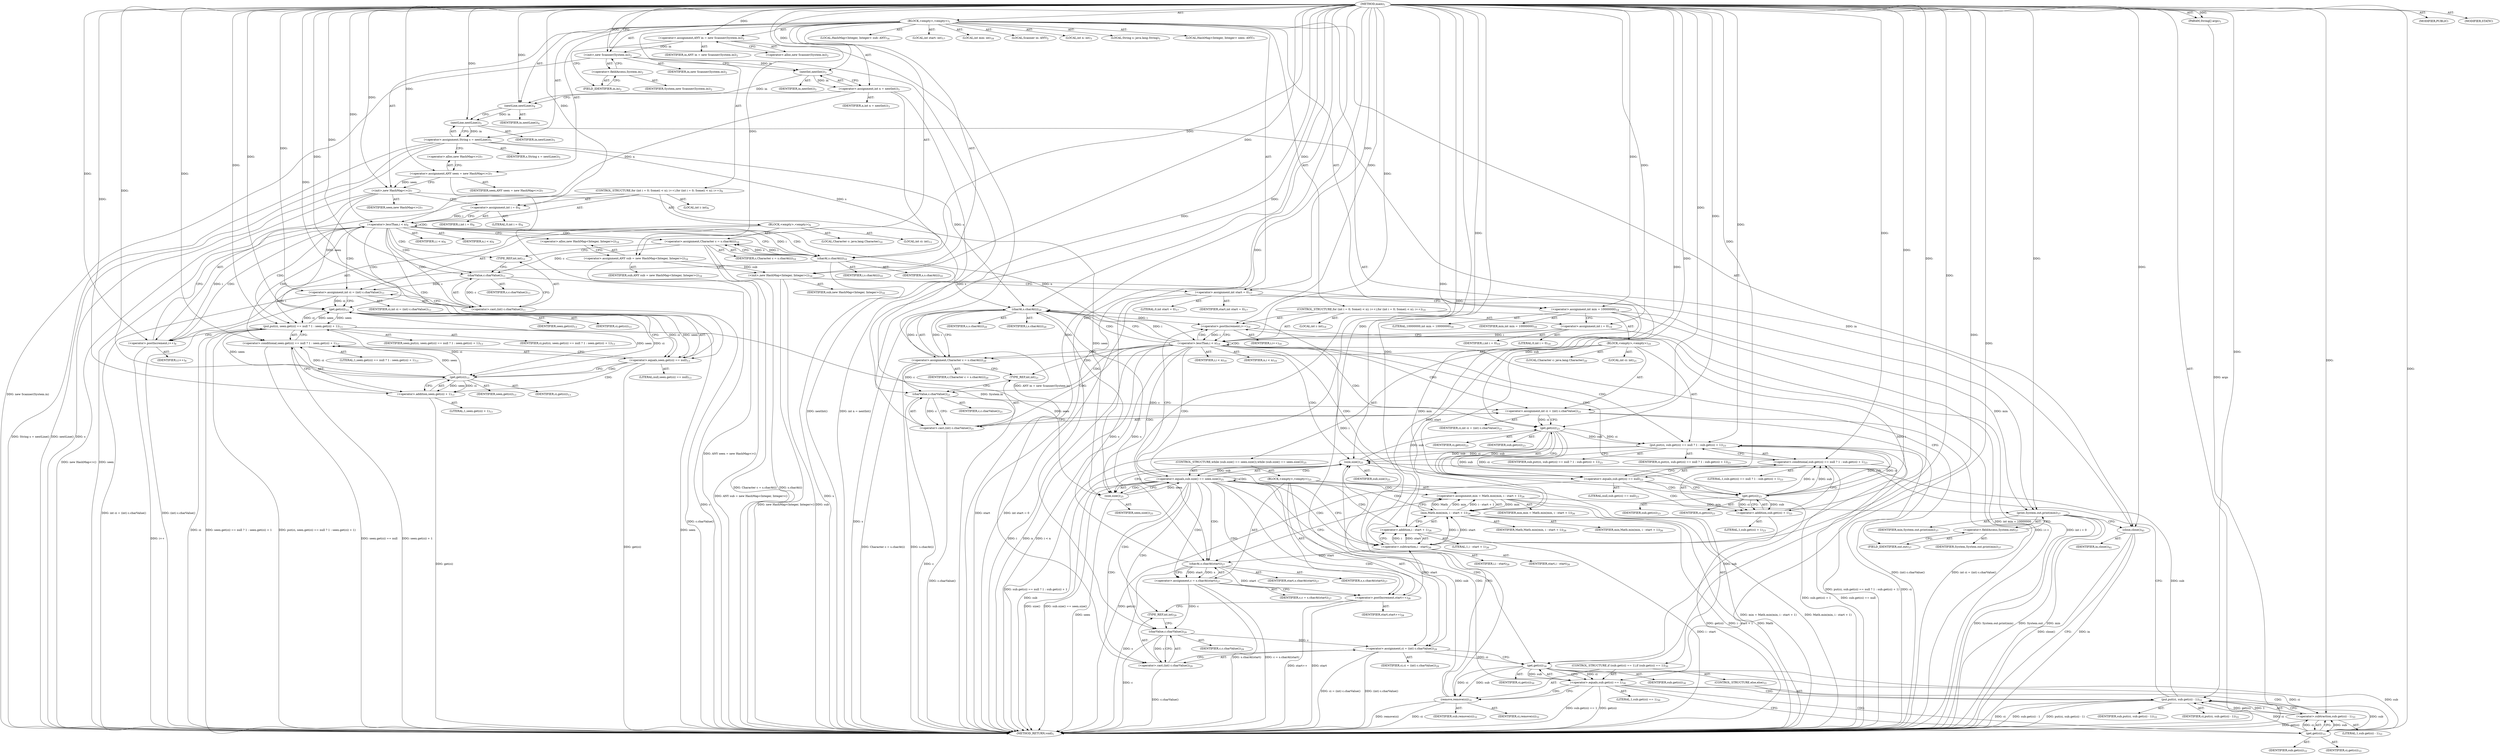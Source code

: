 digraph "main" {  
"23" [label = <(METHOD,main)<SUB>1</SUB>> ]
"24" [label = <(PARAM,String[] args)<SUB>1</SUB>> ]
"25" [label = <(BLOCK,&lt;empty&gt;,&lt;empty&gt;)<SUB>1</SUB>> ]
"4" [label = <(LOCAL,Scanner in: ANY)<SUB>2</SUB>> ]
"26" [label = <(&lt;operator&gt;.assignment,ANY in = new Scanner(System.in))<SUB>2</SUB>> ]
"27" [label = <(IDENTIFIER,in,ANY in = new Scanner(System.in))<SUB>2</SUB>> ]
"28" [label = <(&lt;operator&gt;.alloc,new Scanner(System.in))<SUB>2</SUB>> ]
"29" [label = <(&lt;init&gt;,new Scanner(System.in))<SUB>2</SUB>> ]
"3" [label = <(IDENTIFIER,in,new Scanner(System.in))<SUB>2</SUB>> ]
"30" [label = <(&lt;operator&gt;.fieldAccess,System.in)<SUB>2</SUB>> ]
"31" [label = <(IDENTIFIER,System,new Scanner(System.in))<SUB>2</SUB>> ]
"32" [label = <(FIELD_IDENTIFIER,in,in)<SUB>2</SUB>> ]
"33" [label = <(LOCAL,int n: int)<SUB>3</SUB>> ]
"34" [label = <(&lt;operator&gt;.assignment,int n = nextInt())<SUB>3</SUB>> ]
"35" [label = <(IDENTIFIER,n,int n = nextInt())<SUB>3</SUB>> ]
"36" [label = <(nextInt,nextInt())<SUB>3</SUB>> ]
"37" [label = <(IDENTIFIER,in,nextInt())<SUB>3</SUB>> ]
"38" [label = <(nextLine,nextLine())<SUB>4</SUB>> ]
"39" [label = <(IDENTIFIER,in,nextLine())<SUB>4</SUB>> ]
"40" [label = <(LOCAL,String s: java.lang.String)<SUB>5</SUB>> ]
"41" [label = <(&lt;operator&gt;.assignment,String s = nextLine())<SUB>5</SUB>> ]
"42" [label = <(IDENTIFIER,s,String s = nextLine())<SUB>5</SUB>> ]
"43" [label = <(nextLine,nextLine())<SUB>5</SUB>> ]
"44" [label = <(IDENTIFIER,in,nextLine())<SUB>5</SUB>> ]
"6" [label = <(LOCAL,HashMap&lt;Integer, Integer&gt; seen: ANY)<SUB>7</SUB>> ]
"45" [label = <(&lt;operator&gt;.assignment,ANY seen = new HashMap&lt;&gt;())<SUB>7</SUB>> ]
"46" [label = <(IDENTIFIER,seen,ANY seen = new HashMap&lt;&gt;())<SUB>7</SUB>> ]
"47" [label = <(&lt;operator&gt;.alloc,new HashMap&lt;&gt;())<SUB>7</SUB>> ]
"48" [label = <(&lt;init&gt;,new HashMap&lt;&gt;())<SUB>7</SUB>> ]
"5" [label = <(IDENTIFIER,seen,new HashMap&lt;&gt;())<SUB>7</SUB>> ]
"49" [label = <(CONTROL_STRUCTURE,for (int i = 0; Some(i &lt; n); i++),for (int i = 0; Some(i &lt; n); i++))<SUB>9</SUB>> ]
"50" [label = <(LOCAL,int i: int)<SUB>9</SUB>> ]
"51" [label = <(&lt;operator&gt;.assignment,int i = 0)<SUB>9</SUB>> ]
"52" [label = <(IDENTIFIER,i,int i = 0)<SUB>9</SUB>> ]
"53" [label = <(LITERAL,0,int i = 0)<SUB>9</SUB>> ]
"54" [label = <(&lt;operator&gt;.lessThan,i &lt; n)<SUB>9</SUB>> ]
"55" [label = <(IDENTIFIER,i,i &lt; n)<SUB>9</SUB>> ]
"56" [label = <(IDENTIFIER,n,i &lt; n)<SUB>9</SUB>> ]
"57" [label = <(&lt;operator&gt;.postIncrement,i++)<SUB>9</SUB>> ]
"58" [label = <(IDENTIFIER,i,i++)<SUB>9</SUB>> ]
"59" [label = <(BLOCK,&lt;empty&gt;,&lt;empty&gt;)<SUB>9</SUB>> ]
"60" [label = <(LOCAL,Character c: java.lang.Character)<SUB>10</SUB>> ]
"61" [label = <(&lt;operator&gt;.assignment,Character c = s.charAt(i))<SUB>10</SUB>> ]
"62" [label = <(IDENTIFIER,c,Character c = s.charAt(i))<SUB>10</SUB>> ]
"63" [label = <(charAt,s.charAt(i))<SUB>10</SUB>> ]
"64" [label = <(IDENTIFIER,s,s.charAt(i))<SUB>10</SUB>> ]
"65" [label = <(IDENTIFIER,i,s.charAt(i))<SUB>10</SUB>> ]
"66" [label = <(LOCAL,int ci: int)<SUB>11</SUB>> ]
"67" [label = <(&lt;operator&gt;.assignment,int ci = (int) c.charValue())<SUB>11</SUB>> ]
"68" [label = <(IDENTIFIER,ci,int ci = (int) c.charValue())<SUB>11</SUB>> ]
"69" [label = <(&lt;operator&gt;.cast,(int) c.charValue())<SUB>11</SUB>> ]
"70" [label = <(TYPE_REF,int,int)<SUB>11</SUB>> ]
"71" [label = <(charValue,c.charValue())<SUB>11</SUB>> ]
"72" [label = <(IDENTIFIER,c,c.charValue())<SUB>11</SUB>> ]
"73" [label = <(put,put(ci, seen.get(ci) == null ? 1 : seen.get(ci) + 1))<SUB>13</SUB>> ]
"74" [label = <(IDENTIFIER,seen,put(ci, seen.get(ci) == null ? 1 : seen.get(ci) + 1))<SUB>13</SUB>> ]
"75" [label = <(IDENTIFIER,ci,put(ci, seen.get(ci) == null ? 1 : seen.get(ci) + 1))<SUB>13</SUB>> ]
"76" [label = <(&lt;operator&gt;.conditional,seen.get(ci) == null ? 1 : seen.get(ci) + 1)<SUB>13</SUB>> ]
"77" [label = <(&lt;operator&gt;.equals,seen.get(ci) == null)<SUB>13</SUB>> ]
"78" [label = <(get,get(ci))<SUB>13</SUB>> ]
"79" [label = <(IDENTIFIER,seen,get(ci))<SUB>13</SUB>> ]
"80" [label = <(IDENTIFIER,ci,get(ci))<SUB>13</SUB>> ]
"81" [label = <(LITERAL,null,seen.get(ci) == null)<SUB>13</SUB>> ]
"82" [label = <(LITERAL,1,seen.get(ci) == null ? 1 : seen.get(ci) + 1)<SUB>13</SUB>> ]
"83" [label = <(&lt;operator&gt;.addition,seen.get(ci) + 1)<SUB>13</SUB>> ]
"84" [label = <(get,get(ci))<SUB>13</SUB>> ]
"85" [label = <(IDENTIFIER,seen,get(ci))<SUB>13</SUB>> ]
"86" [label = <(IDENTIFIER,ci,get(ci))<SUB>13</SUB>> ]
"87" [label = <(LITERAL,1,seen.get(ci) + 1)<SUB>13</SUB>> ]
"8" [label = <(LOCAL,HashMap&lt;Integer, Integer&gt; sub: ANY)<SUB>16</SUB>> ]
"88" [label = <(&lt;operator&gt;.assignment,ANY sub = new HashMap&lt;Integer, Integer&gt;())<SUB>16</SUB>> ]
"89" [label = <(IDENTIFIER,sub,ANY sub = new HashMap&lt;Integer, Integer&gt;())<SUB>16</SUB>> ]
"90" [label = <(&lt;operator&gt;.alloc,new HashMap&lt;Integer, Integer&gt;())<SUB>16</SUB>> ]
"91" [label = <(&lt;init&gt;,new HashMap&lt;Integer, Integer&gt;())<SUB>16</SUB>> ]
"7" [label = <(IDENTIFIER,sub,new HashMap&lt;Integer, Integer&gt;())<SUB>16</SUB>> ]
"92" [label = <(LOCAL,int start: int)<SUB>17</SUB>> ]
"93" [label = <(&lt;operator&gt;.assignment,int start = 0)<SUB>17</SUB>> ]
"94" [label = <(IDENTIFIER,start,int start = 0)<SUB>17</SUB>> ]
"95" [label = <(LITERAL,0,int start = 0)<SUB>17</SUB>> ]
"96" [label = <(LOCAL,int min: int)<SUB>18</SUB>> ]
"97" [label = <(&lt;operator&gt;.assignment,int min = 10000000)<SUB>18</SUB>> ]
"98" [label = <(IDENTIFIER,min,int min = 10000000)<SUB>18</SUB>> ]
"99" [label = <(LITERAL,10000000,int min = 10000000)<SUB>18</SUB>> ]
"100" [label = <(CONTROL_STRUCTURE,for (int i = 0; Some(i &lt; n); i++),for (int i = 0; Some(i &lt; n); i++))<SUB>19</SUB>> ]
"101" [label = <(LOCAL,int i: int)<SUB>19</SUB>> ]
"102" [label = <(&lt;operator&gt;.assignment,int i = 0)<SUB>19</SUB>> ]
"103" [label = <(IDENTIFIER,i,int i = 0)<SUB>19</SUB>> ]
"104" [label = <(LITERAL,0,int i = 0)<SUB>19</SUB>> ]
"105" [label = <(&lt;operator&gt;.lessThan,i &lt; n)<SUB>19</SUB>> ]
"106" [label = <(IDENTIFIER,i,i &lt; n)<SUB>19</SUB>> ]
"107" [label = <(IDENTIFIER,n,i &lt; n)<SUB>19</SUB>> ]
"108" [label = <(&lt;operator&gt;.postIncrement,i++)<SUB>19</SUB>> ]
"109" [label = <(IDENTIFIER,i,i++)<SUB>19</SUB>> ]
"110" [label = <(BLOCK,&lt;empty&gt;,&lt;empty&gt;)<SUB>19</SUB>> ]
"111" [label = <(LOCAL,Character c: java.lang.Character)<SUB>20</SUB>> ]
"112" [label = <(&lt;operator&gt;.assignment,Character c = s.charAt(i))<SUB>20</SUB>> ]
"113" [label = <(IDENTIFIER,c,Character c = s.charAt(i))<SUB>20</SUB>> ]
"114" [label = <(charAt,s.charAt(i))<SUB>20</SUB>> ]
"115" [label = <(IDENTIFIER,s,s.charAt(i))<SUB>20</SUB>> ]
"116" [label = <(IDENTIFIER,i,s.charAt(i))<SUB>20</SUB>> ]
"117" [label = <(LOCAL,int ci: int)<SUB>21</SUB>> ]
"118" [label = <(&lt;operator&gt;.assignment,int ci = (int) c.charValue())<SUB>21</SUB>> ]
"119" [label = <(IDENTIFIER,ci,int ci = (int) c.charValue())<SUB>21</SUB>> ]
"120" [label = <(&lt;operator&gt;.cast,(int) c.charValue())<SUB>21</SUB>> ]
"121" [label = <(TYPE_REF,int,int)<SUB>21</SUB>> ]
"122" [label = <(charValue,c.charValue())<SUB>21</SUB>> ]
"123" [label = <(IDENTIFIER,c,c.charValue())<SUB>21</SUB>> ]
"124" [label = <(put,put(ci, sub.get(ci) == null ? 1 : sub.get(ci) + 1))<SUB>23</SUB>> ]
"125" [label = <(IDENTIFIER,sub,put(ci, sub.get(ci) == null ? 1 : sub.get(ci) + 1))<SUB>23</SUB>> ]
"126" [label = <(IDENTIFIER,ci,put(ci, sub.get(ci) == null ? 1 : sub.get(ci) + 1))<SUB>23</SUB>> ]
"127" [label = <(&lt;operator&gt;.conditional,sub.get(ci) == null ? 1 : sub.get(ci) + 1)<SUB>23</SUB>> ]
"128" [label = <(&lt;operator&gt;.equals,sub.get(ci) == null)<SUB>23</SUB>> ]
"129" [label = <(get,get(ci))<SUB>23</SUB>> ]
"130" [label = <(IDENTIFIER,sub,get(ci))<SUB>23</SUB>> ]
"131" [label = <(IDENTIFIER,ci,get(ci))<SUB>23</SUB>> ]
"132" [label = <(LITERAL,null,sub.get(ci) == null)<SUB>23</SUB>> ]
"133" [label = <(LITERAL,1,sub.get(ci) == null ? 1 : sub.get(ci) + 1)<SUB>23</SUB>> ]
"134" [label = <(&lt;operator&gt;.addition,sub.get(ci) + 1)<SUB>23</SUB>> ]
"135" [label = <(get,get(ci))<SUB>23</SUB>> ]
"136" [label = <(IDENTIFIER,sub,get(ci))<SUB>23</SUB>> ]
"137" [label = <(IDENTIFIER,ci,get(ci))<SUB>23</SUB>> ]
"138" [label = <(LITERAL,1,sub.get(ci) + 1)<SUB>23</SUB>> ]
"139" [label = <(CONTROL_STRUCTURE,while (sub.size() == seen.size()),while (sub.size() == seen.size()))<SUB>25</SUB>> ]
"140" [label = <(&lt;operator&gt;.equals,sub.size() == seen.size())<SUB>25</SUB>> ]
"141" [label = <(size,size())<SUB>25</SUB>> ]
"142" [label = <(IDENTIFIER,sub,size())<SUB>25</SUB>> ]
"143" [label = <(size,size())<SUB>25</SUB>> ]
"144" [label = <(IDENTIFIER,seen,size())<SUB>25</SUB>> ]
"145" [label = <(BLOCK,&lt;empty&gt;,&lt;empty&gt;)<SUB>25</SUB>> ]
"146" [label = <(&lt;operator&gt;.assignment,min = Math.min(min, i - start + 1))<SUB>26</SUB>> ]
"147" [label = <(IDENTIFIER,min,min = Math.min(min, i - start + 1))<SUB>26</SUB>> ]
"148" [label = <(min,Math.min(min, i - start + 1))<SUB>26</SUB>> ]
"149" [label = <(IDENTIFIER,Math,Math.min(min, i - start + 1))<SUB>26</SUB>> ]
"150" [label = <(IDENTIFIER,min,Math.min(min, i - start + 1))<SUB>26</SUB>> ]
"151" [label = <(&lt;operator&gt;.addition,i - start + 1)<SUB>26</SUB>> ]
"152" [label = <(&lt;operator&gt;.subtraction,i - start)<SUB>26</SUB>> ]
"153" [label = <(IDENTIFIER,i,i - start)<SUB>26</SUB>> ]
"154" [label = <(IDENTIFIER,start,i - start)<SUB>26</SUB>> ]
"155" [label = <(LITERAL,1,i - start + 1)<SUB>26</SUB>> ]
"156" [label = <(&lt;operator&gt;.assignment,c = s.charAt(start))<SUB>27</SUB>> ]
"157" [label = <(IDENTIFIER,c,c = s.charAt(start))<SUB>27</SUB>> ]
"158" [label = <(charAt,s.charAt(start))<SUB>27</SUB>> ]
"159" [label = <(IDENTIFIER,s,s.charAt(start))<SUB>27</SUB>> ]
"160" [label = <(IDENTIFIER,start,s.charAt(start))<SUB>27</SUB>> ]
"161" [label = <(&lt;operator&gt;.postIncrement,start++)<SUB>28</SUB>> ]
"162" [label = <(IDENTIFIER,start,start++)<SUB>28</SUB>> ]
"163" [label = <(&lt;operator&gt;.assignment,ci = (int) c.charValue())<SUB>29</SUB>> ]
"164" [label = <(IDENTIFIER,ci,ci = (int) c.charValue())<SUB>29</SUB>> ]
"165" [label = <(&lt;operator&gt;.cast,(int) c.charValue())<SUB>29</SUB>> ]
"166" [label = <(TYPE_REF,int,int)<SUB>29</SUB>> ]
"167" [label = <(charValue,c.charValue())<SUB>29</SUB>> ]
"168" [label = <(IDENTIFIER,c,c.charValue())<SUB>29</SUB>> ]
"169" [label = <(CONTROL_STRUCTURE,if (sub.get(ci) == 1),if (sub.get(ci) == 1))<SUB>30</SUB>> ]
"170" [label = <(&lt;operator&gt;.equals,sub.get(ci) == 1)<SUB>30</SUB>> ]
"171" [label = <(get,get(ci))<SUB>30</SUB>> ]
"172" [label = <(IDENTIFIER,sub,get(ci))<SUB>30</SUB>> ]
"173" [label = <(IDENTIFIER,ci,get(ci))<SUB>30</SUB>> ]
"174" [label = <(LITERAL,1,sub.get(ci) == 1)<SUB>30</SUB>> ]
"175" [label = <(remove,remove(ci))<SUB>31</SUB>> ]
"176" [label = <(IDENTIFIER,sub,remove(ci))<SUB>31</SUB>> ]
"177" [label = <(IDENTIFIER,ci,remove(ci))<SUB>31</SUB>> ]
"178" [label = <(CONTROL_STRUCTURE,else,else)<SUB>33</SUB>> ]
"179" [label = <(put,put(ci, sub.get(ci) - 1))<SUB>33</SUB>> ]
"180" [label = <(IDENTIFIER,sub,put(ci, sub.get(ci) - 1))<SUB>33</SUB>> ]
"181" [label = <(IDENTIFIER,ci,put(ci, sub.get(ci) - 1))<SUB>33</SUB>> ]
"182" [label = <(&lt;operator&gt;.subtraction,sub.get(ci) - 1)<SUB>33</SUB>> ]
"183" [label = <(get,get(ci))<SUB>33</SUB>> ]
"184" [label = <(IDENTIFIER,sub,get(ci))<SUB>33</SUB>> ]
"185" [label = <(IDENTIFIER,ci,get(ci))<SUB>33</SUB>> ]
"186" [label = <(LITERAL,1,sub.get(ci) - 1)<SUB>33</SUB>> ]
"187" [label = <(print,System.out.print(min))<SUB>37</SUB>> ]
"188" [label = <(&lt;operator&gt;.fieldAccess,System.out)<SUB>37</SUB>> ]
"189" [label = <(IDENTIFIER,System,System.out.print(min))<SUB>37</SUB>> ]
"190" [label = <(FIELD_IDENTIFIER,out,out)<SUB>37</SUB>> ]
"191" [label = <(IDENTIFIER,min,System.out.print(min))<SUB>37</SUB>> ]
"192" [label = <(close,close())<SUB>41</SUB>> ]
"193" [label = <(IDENTIFIER,in,close())<SUB>41</SUB>> ]
"194" [label = <(MODIFIER,PUBLIC)> ]
"195" [label = <(MODIFIER,STATIC)> ]
"196" [label = <(METHOD_RETURN,void)<SUB>1</SUB>> ]
  "23" -> "24"  [ label = "AST: "] 
  "23" -> "25"  [ label = "AST: "] 
  "23" -> "194"  [ label = "AST: "] 
  "23" -> "195"  [ label = "AST: "] 
  "23" -> "196"  [ label = "AST: "] 
  "25" -> "4"  [ label = "AST: "] 
  "25" -> "26"  [ label = "AST: "] 
  "25" -> "29"  [ label = "AST: "] 
  "25" -> "33"  [ label = "AST: "] 
  "25" -> "34"  [ label = "AST: "] 
  "25" -> "38"  [ label = "AST: "] 
  "25" -> "40"  [ label = "AST: "] 
  "25" -> "41"  [ label = "AST: "] 
  "25" -> "6"  [ label = "AST: "] 
  "25" -> "45"  [ label = "AST: "] 
  "25" -> "48"  [ label = "AST: "] 
  "25" -> "49"  [ label = "AST: "] 
  "25" -> "8"  [ label = "AST: "] 
  "25" -> "88"  [ label = "AST: "] 
  "25" -> "91"  [ label = "AST: "] 
  "25" -> "92"  [ label = "AST: "] 
  "25" -> "93"  [ label = "AST: "] 
  "25" -> "96"  [ label = "AST: "] 
  "25" -> "97"  [ label = "AST: "] 
  "25" -> "100"  [ label = "AST: "] 
  "25" -> "187"  [ label = "AST: "] 
  "25" -> "192"  [ label = "AST: "] 
  "26" -> "27"  [ label = "AST: "] 
  "26" -> "28"  [ label = "AST: "] 
  "29" -> "3"  [ label = "AST: "] 
  "29" -> "30"  [ label = "AST: "] 
  "30" -> "31"  [ label = "AST: "] 
  "30" -> "32"  [ label = "AST: "] 
  "34" -> "35"  [ label = "AST: "] 
  "34" -> "36"  [ label = "AST: "] 
  "36" -> "37"  [ label = "AST: "] 
  "38" -> "39"  [ label = "AST: "] 
  "41" -> "42"  [ label = "AST: "] 
  "41" -> "43"  [ label = "AST: "] 
  "43" -> "44"  [ label = "AST: "] 
  "45" -> "46"  [ label = "AST: "] 
  "45" -> "47"  [ label = "AST: "] 
  "48" -> "5"  [ label = "AST: "] 
  "49" -> "50"  [ label = "AST: "] 
  "49" -> "51"  [ label = "AST: "] 
  "49" -> "54"  [ label = "AST: "] 
  "49" -> "57"  [ label = "AST: "] 
  "49" -> "59"  [ label = "AST: "] 
  "51" -> "52"  [ label = "AST: "] 
  "51" -> "53"  [ label = "AST: "] 
  "54" -> "55"  [ label = "AST: "] 
  "54" -> "56"  [ label = "AST: "] 
  "57" -> "58"  [ label = "AST: "] 
  "59" -> "60"  [ label = "AST: "] 
  "59" -> "61"  [ label = "AST: "] 
  "59" -> "66"  [ label = "AST: "] 
  "59" -> "67"  [ label = "AST: "] 
  "59" -> "73"  [ label = "AST: "] 
  "61" -> "62"  [ label = "AST: "] 
  "61" -> "63"  [ label = "AST: "] 
  "63" -> "64"  [ label = "AST: "] 
  "63" -> "65"  [ label = "AST: "] 
  "67" -> "68"  [ label = "AST: "] 
  "67" -> "69"  [ label = "AST: "] 
  "69" -> "70"  [ label = "AST: "] 
  "69" -> "71"  [ label = "AST: "] 
  "71" -> "72"  [ label = "AST: "] 
  "73" -> "74"  [ label = "AST: "] 
  "73" -> "75"  [ label = "AST: "] 
  "73" -> "76"  [ label = "AST: "] 
  "76" -> "77"  [ label = "AST: "] 
  "76" -> "82"  [ label = "AST: "] 
  "76" -> "83"  [ label = "AST: "] 
  "77" -> "78"  [ label = "AST: "] 
  "77" -> "81"  [ label = "AST: "] 
  "78" -> "79"  [ label = "AST: "] 
  "78" -> "80"  [ label = "AST: "] 
  "83" -> "84"  [ label = "AST: "] 
  "83" -> "87"  [ label = "AST: "] 
  "84" -> "85"  [ label = "AST: "] 
  "84" -> "86"  [ label = "AST: "] 
  "88" -> "89"  [ label = "AST: "] 
  "88" -> "90"  [ label = "AST: "] 
  "91" -> "7"  [ label = "AST: "] 
  "93" -> "94"  [ label = "AST: "] 
  "93" -> "95"  [ label = "AST: "] 
  "97" -> "98"  [ label = "AST: "] 
  "97" -> "99"  [ label = "AST: "] 
  "100" -> "101"  [ label = "AST: "] 
  "100" -> "102"  [ label = "AST: "] 
  "100" -> "105"  [ label = "AST: "] 
  "100" -> "108"  [ label = "AST: "] 
  "100" -> "110"  [ label = "AST: "] 
  "102" -> "103"  [ label = "AST: "] 
  "102" -> "104"  [ label = "AST: "] 
  "105" -> "106"  [ label = "AST: "] 
  "105" -> "107"  [ label = "AST: "] 
  "108" -> "109"  [ label = "AST: "] 
  "110" -> "111"  [ label = "AST: "] 
  "110" -> "112"  [ label = "AST: "] 
  "110" -> "117"  [ label = "AST: "] 
  "110" -> "118"  [ label = "AST: "] 
  "110" -> "124"  [ label = "AST: "] 
  "110" -> "139"  [ label = "AST: "] 
  "112" -> "113"  [ label = "AST: "] 
  "112" -> "114"  [ label = "AST: "] 
  "114" -> "115"  [ label = "AST: "] 
  "114" -> "116"  [ label = "AST: "] 
  "118" -> "119"  [ label = "AST: "] 
  "118" -> "120"  [ label = "AST: "] 
  "120" -> "121"  [ label = "AST: "] 
  "120" -> "122"  [ label = "AST: "] 
  "122" -> "123"  [ label = "AST: "] 
  "124" -> "125"  [ label = "AST: "] 
  "124" -> "126"  [ label = "AST: "] 
  "124" -> "127"  [ label = "AST: "] 
  "127" -> "128"  [ label = "AST: "] 
  "127" -> "133"  [ label = "AST: "] 
  "127" -> "134"  [ label = "AST: "] 
  "128" -> "129"  [ label = "AST: "] 
  "128" -> "132"  [ label = "AST: "] 
  "129" -> "130"  [ label = "AST: "] 
  "129" -> "131"  [ label = "AST: "] 
  "134" -> "135"  [ label = "AST: "] 
  "134" -> "138"  [ label = "AST: "] 
  "135" -> "136"  [ label = "AST: "] 
  "135" -> "137"  [ label = "AST: "] 
  "139" -> "140"  [ label = "AST: "] 
  "139" -> "145"  [ label = "AST: "] 
  "140" -> "141"  [ label = "AST: "] 
  "140" -> "143"  [ label = "AST: "] 
  "141" -> "142"  [ label = "AST: "] 
  "143" -> "144"  [ label = "AST: "] 
  "145" -> "146"  [ label = "AST: "] 
  "145" -> "156"  [ label = "AST: "] 
  "145" -> "161"  [ label = "AST: "] 
  "145" -> "163"  [ label = "AST: "] 
  "145" -> "169"  [ label = "AST: "] 
  "146" -> "147"  [ label = "AST: "] 
  "146" -> "148"  [ label = "AST: "] 
  "148" -> "149"  [ label = "AST: "] 
  "148" -> "150"  [ label = "AST: "] 
  "148" -> "151"  [ label = "AST: "] 
  "151" -> "152"  [ label = "AST: "] 
  "151" -> "155"  [ label = "AST: "] 
  "152" -> "153"  [ label = "AST: "] 
  "152" -> "154"  [ label = "AST: "] 
  "156" -> "157"  [ label = "AST: "] 
  "156" -> "158"  [ label = "AST: "] 
  "158" -> "159"  [ label = "AST: "] 
  "158" -> "160"  [ label = "AST: "] 
  "161" -> "162"  [ label = "AST: "] 
  "163" -> "164"  [ label = "AST: "] 
  "163" -> "165"  [ label = "AST: "] 
  "165" -> "166"  [ label = "AST: "] 
  "165" -> "167"  [ label = "AST: "] 
  "167" -> "168"  [ label = "AST: "] 
  "169" -> "170"  [ label = "AST: "] 
  "169" -> "175"  [ label = "AST: "] 
  "169" -> "178"  [ label = "AST: "] 
  "170" -> "171"  [ label = "AST: "] 
  "170" -> "174"  [ label = "AST: "] 
  "171" -> "172"  [ label = "AST: "] 
  "171" -> "173"  [ label = "AST: "] 
  "175" -> "176"  [ label = "AST: "] 
  "175" -> "177"  [ label = "AST: "] 
  "178" -> "179"  [ label = "AST: "] 
  "179" -> "180"  [ label = "AST: "] 
  "179" -> "181"  [ label = "AST: "] 
  "179" -> "182"  [ label = "AST: "] 
  "182" -> "183"  [ label = "AST: "] 
  "182" -> "186"  [ label = "AST: "] 
  "183" -> "184"  [ label = "AST: "] 
  "183" -> "185"  [ label = "AST: "] 
  "187" -> "188"  [ label = "AST: "] 
  "187" -> "191"  [ label = "AST: "] 
  "188" -> "189"  [ label = "AST: "] 
  "188" -> "190"  [ label = "AST: "] 
  "192" -> "193"  [ label = "AST: "] 
  "26" -> "32"  [ label = "CFG: "] 
  "29" -> "36"  [ label = "CFG: "] 
  "34" -> "38"  [ label = "CFG: "] 
  "38" -> "43"  [ label = "CFG: "] 
  "41" -> "47"  [ label = "CFG: "] 
  "45" -> "48"  [ label = "CFG: "] 
  "48" -> "51"  [ label = "CFG: "] 
  "88" -> "91"  [ label = "CFG: "] 
  "91" -> "93"  [ label = "CFG: "] 
  "93" -> "97"  [ label = "CFG: "] 
  "97" -> "102"  [ label = "CFG: "] 
  "187" -> "192"  [ label = "CFG: "] 
  "192" -> "196"  [ label = "CFG: "] 
  "28" -> "26"  [ label = "CFG: "] 
  "30" -> "29"  [ label = "CFG: "] 
  "36" -> "34"  [ label = "CFG: "] 
  "43" -> "41"  [ label = "CFG: "] 
  "47" -> "45"  [ label = "CFG: "] 
  "51" -> "54"  [ label = "CFG: "] 
  "54" -> "63"  [ label = "CFG: "] 
  "54" -> "90"  [ label = "CFG: "] 
  "57" -> "54"  [ label = "CFG: "] 
  "90" -> "88"  [ label = "CFG: "] 
  "102" -> "105"  [ label = "CFG: "] 
  "105" -> "114"  [ label = "CFG: "] 
  "105" -> "190"  [ label = "CFG: "] 
  "108" -> "105"  [ label = "CFG: "] 
  "188" -> "187"  [ label = "CFG: "] 
  "32" -> "30"  [ label = "CFG: "] 
  "61" -> "70"  [ label = "CFG: "] 
  "67" -> "78"  [ label = "CFG: "] 
  "73" -> "57"  [ label = "CFG: "] 
  "112" -> "121"  [ label = "CFG: "] 
  "118" -> "129"  [ label = "CFG: "] 
  "124" -> "141"  [ label = "CFG: "] 
  "190" -> "188"  [ label = "CFG: "] 
  "63" -> "61"  [ label = "CFG: "] 
  "69" -> "67"  [ label = "CFG: "] 
  "76" -> "73"  [ label = "CFG: "] 
  "114" -> "112"  [ label = "CFG: "] 
  "120" -> "118"  [ label = "CFG: "] 
  "127" -> "124"  [ label = "CFG: "] 
  "140" -> "152"  [ label = "CFG: "] 
  "140" -> "108"  [ label = "CFG: "] 
  "70" -> "71"  [ label = "CFG: "] 
  "71" -> "69"  [ label = "CFG: "] 
  "77" -> "76"  [ label = "CFG: "] 
  "77" -> "84"  [ label = "CFG: "] 
  "83" -> "76"  [ label = "CFG: "] 
  "121" -> "122"  [ label = "CFG: "] 
  "122" -> "120"  [ label = "CFG: "] 
  "128" -> "127"  [ label = "CFG: "] 
  "128" -> "135"  [ label = "CFG: "] 
  "134" -> "127"  [ label = "CFG: "] 
  "141" -> "143"  [ label = "CFG: "] 
  "143" -> "140"  [ label = "CFG: "] 
  "146" -> "158"  [ label = "CFG: "] 
  "156" -> "161"  [ label = "CFG: "] 
  "161" -> "166"  [ label = "CFG: "] 
  "163" -> "171"  [ label = "CFG: "] 
  "78" -> "77"  [ label = "CFG: "] 
  "84" -> "83"  [ label = "CFG: "] 
  "129" -> "128"  [ label = "CFG: "] 
  "135" -> "134"  [ label = "CFG: "] 
  "148" -> "146"  [ label = "CFG: "] 
  "158" -> "156"  [ label = "CFG: "] 
  "165" -> "163"  [ label = "CFG: "] 
  "170" -> "175"  [ label = "CFG: "] 
  "170" -> "183"  [ label = "CFG: "] 
  "175" -> "141"  [ label = "CFG: "] 
  "151" -> "148"  [ label = "CFG: "] 
  "166" -> "167"  [ label = "CFG: "] 
  "167" -> "165"  [ label = "CFG: "] 
  "171" -> "170"  [ label = "CFG: "] 
  "179" -> "141"  [ label = "CFG: "] 
  "152" -> "151"  [ label = "CFG: "] 
  "182" -> "179"  [ label = "CFG: "] 
  "183" -> "182"  [ label = "CFG: "] 
  "23" -> "28"  [ label = "CFG: "] 
  "24" -> "196"  [ label = "DDG: args"] 
  "26" -> "196"  [ label = "DDG: ANY in = new Scanner(System.in)"] 
  "29" -> "196"  [ label = "DDG: System.in"] 
  "29" -> "196"  [ label = "DDG: new Scanner(System.in)"] 
  "34" -> "196"  [ label = "DDG: nextInt()"] 
  "34" -> "196"  [ label = "DDG: int n = nextInt()"] 
  "41" -> "196"  [ label = "DDG: s"] 
  "41" -> "196"  [ label = "DDG: nextLine()"] 
  "41" -> "196"  [ label = "DDG: String s = nextLine()"] 
  "45" -> "196"  [ label = "DDG: ANY seen = new HashMap&lt;&gt;()"] 
  "48" -> "196"  [ label = "DDG: seen"] 
  "48" -> "196"  [ label = "DDG: new HashMap&lt;&gt;()"] 
  "88" -> "196"  [ label = "DDG: ANY sub = new HashMap&lt;Integer, Integer&gt;()"] 
  "91" -> "196"  [ label = "DDG: sub"] 
  "91" -> "196"  [ label = "DDG: new HashMap&lt;Integer, Integer&gt;()"] 
  "93" -> "196"  [ label = "DDG: start"] 
  "93" -> "196"  [ label = "DDG: int start = 0"] 
  "97" -> "196"  [ label = "DDG: int min = 10000000"] 
  "102" -> "196"  [ label = "DDG: int i = 0"] 
  "105" -> "196"  [ label = "DDG: i"] 
  "105" -> "196"  [ label = "DDG: n"] 
  "105" -> "196"  [ label = "DDG: i &lt; n"] 
  "187" -> "196"  [ label = "DDG: System.out"] 
  "187" -> "196"  [ label = "DDG: min"] 
  "187" -> "196"  [ label = "DDG: System.out.print(min)"] 
  "192" -> "196"  [ label = "DDG: in"] 
  "192" -> "196"  [ label = "DDG: close()"] 
  "114" -> "196"  [ label = "DDG: s"] 
  "112" -> "196"  [ label = "DDG: s.charAt(i)"] 
  "112" -> "196"  [ label = "DDG: Character c = s.charAt(i)"] 
  "122" -> "196"  [ label = "DDG: c"] 
  "120" -> "196"  [ label = "DDG: c.charValue()"] 
  "118" -> "196"  [ label = "DDG: (int) c.charValue()"] 
  "118" -> "196"  [ label = "DDG: int ci = (int) c.charValue()"] 
  "124" -> "196"  [ label = "DDG: ci"] 
  "128" -> "196"  [ label = "DDG: get(ci)"] 
  "127" -> "196"  [ label = "DDG: sub.get(ci) == null"] 
  "134" -> "196"  [ label = "DDG: get(ci)"] 
  "127" -> "196"  [ label = "DDG: sub.get(ci) + 1"] 
  "124" -> "196"  [ label = "DDG: sub.get(ci) == null ? 1 : sub.get(ci) + 1"] 
  "124" -> "196"  [ label = "DDG: put(ci, sub.get(ci) == null ? 1 : sub.get(ci) + 1)"] 
  "141" -> "196"  [ label = "DDG: sub"] 
  "140" -> "196"  [ label = "DDG: size()"] 
  "143" -> "196"  [ label = "DDG: seen"] 
  "140" -> "196"  [ label = "DDG: sub.size() == seen.size()"] 
  "108" -> "196"  [ label = "DDG: i++"] 
  "151" -> "196"  [ label = "DDG: i - start"] 
  "148" -> "196"  [ label = "DDG: i - start + 1"] 
  "146" -> "196"  [ label = "DDG: Math.min(min, i - start + 1)"] 
  "146" -> "196"  [ label = "DDG: min = Math.min(min, i - start + 1)"] 
  "158" -> "196"  [ label = "DDG: s"] 
  "156" -> "196"  [ label = "DDG: s.charAt(start)"] 
  "156" -> "196"  [ label = "DDG: c = s.charAt(start)"] 
  "161" -> "196"  [ label = "DDG: start"] 
  "161" -> "196"  [ label = "DDG: start++"] 
  "167" -> "196"  [ label = "DDG: c"] 
  "165" -> "196"  [ label = "DDG: c.charValue()"] 
  "163" -> "196"  [ label = "DDG: (int) c.charValue()"] 
  "163" -> "196"  [ label = "DDG: ci = (int) c.charValue()"] 
  "170" -> "196"  [ label = "DDG: get(ci)"] 
  "170" -> "196"  [ label = "DDG: sub.get(ci) == 1"] 
  "179" -> "196"  [ label = "DDG: ci"] 
  "182" -> "196"  [ label = "DDG: get(ci)"] 
  "179" -> "196"  [ label = "DDG: sub.get(ci) - 1"] 
  "179" -> "196"  [ label = "DDG: put(ci, sub.get(ci) - 1)"] 
  "175" -> "196"  [ label = "DDG: ci"] 
  "175" -> "196"  [ label = "DDG: remove(ci)"] 
  "63" -> "196"  [ label = "DDG: s"] 
  "61" -> "196"  [ label = "DDG: s.charAt(i)"] 
  "61" -> "196"  [ label = "DDG: Character c = s.charAt(i)"] 
  "71" -> "196"  [ label = "DDG: c"] 
  "69" -> "196"  [ label = "DDG: c.charValue()"] 
  "67" -> "196"  [ label = "DDG: (int) c.charValue()"] 
  "67" -> "196"  [ label = "DDG: int ci = (int) c.charValue()"] 
  "73" -> "196"  [ label = "DDG: seen"] 
  "73" -> "196"  [ label = "DDG: ci"] 
  "77" -> "196"  [ label = "DDG: get(ci)"] 
  "76" -> "196"  [ label = "DDG: seen.get(ci) == null"] 
  "83" -> "196"  [ label = "DDG: get(ci)"] 
  "76" -> "196"  [ label = "DDG: seen.get(ci) + 1"] 
  "73" -> "196"  [ label = "DDG: seen.get(ci) == null ? 1 : seen.get(ci) + 1"] 
  "73" -> "196"  [ label = "DDG: put(ci, seen.get(ci) == null ? 1 : seen.get(ci) + 1)"] 
  "57" -> "196"  [ label = "DDG: i++"] 
  "148" -> "196"  [ label = "DDG: Math"] 
  "23" -> "24"  [ label = "DDG: "] 
  "23" -> "26"  [ label = "DDG: "] 
  "36" -> "34"  [ label = "DDG: in"] 
  "43" -> "41"  [ label = "DDG: in"] 
  "23" -> "45"  [ label = "DDG: "] 
  "23" -> "88"  [ label = "DDG: "] 
  "23" -> "93"  [ label = "DDG: "] 
  "23" -> "97"  [ label = "DDG: "] 
  "26" -> "29"  [ label = "DDG: in"] 
  "23" -> "29"  [ label = "DDG: "] 
  "36" -> "38"  [ label = "DDG: in"] 
  "23" -> "38"  [ label = "DDG: "] 
  "45" -> "48"  [ label = "DDG: seen"] 
  "23" -> "48"  [ label = "DDG: "] 
  "23" -> "51"  [ label = "DDG: "] 
  "88" -> "91"  [ label = "DDG: sub"] 
  "23" -> "91"  [ label = "DDG: "] 
  "23" -> "102"  [ label = "DDG: "] 
  "97" -> "187"  [ label = "DDG: min"] 
  "146" -> "187"  [ label = "DDG: min"] 
  "23" -> "187"  [ label = "DDG: "] 
  "43" -> "192"  [ label = "DDG: in"] 
  "23" -> "192"  [ label = "DDG: "] 
  "29" -> "36"  [ label = "DDG: in"] 
  "23" -> "36"  [ label = "DDG: "] 
  "38" -> "43"  [ label = "DDG: in"] 
  "23" -> "43"  [ label = "DDG: "] 
  "51" -> "54"  [ label = "DDG: i"] 
  "57" -> "54"  [ label = "DDG: i"] 
  "23" -> "54"  [ label = "DDG: "] 
  "34" -> "54"  [ label = "DDG: n"] 
  "63" -> "57"  [ label = "DDG: i"] 
  "23" -> "57"  [ label = "DDG: "] 
  "63" -> "61"  [ label = "DDG: s"] 
  "63" -> "61"  [ label = "DDG: i"] 
  "23" -> "67"  [ label = "DDG: "] 
  "71" -> "67"  [ label = "DDG: c"] 
  "102" -> "105"  [ label = "DDG: i"] 
  "108" -> "105"  [ label = "DDG: i"] 
  "23" -> "105"  [ label = "DDG: "] 
  "54" -> "105"  [ label = "DDG: n"] 
  "114" -> "108"  [ label = "DDG: i"] 
  "152" -> "108"  [ label = "DDG: i"] 
  "23" -> "108"  [ label = "DDG: "] 
  "114" -> "112"  [ label = "DDG: s"] 
  "114" -> "112"  [ label = "DDG: i"] 
  "23" -> "118"  [ label = "DDG: "] 
  "122" -> "118"  [ label = "DDG: c"] 
  "78" -> "73"  [ label = "DDG: seen"] 
  "84" -> "73"  [ label = "DDG: seen"] 
  "23" -> "73"  [ label = "DDG: "] 
  "78" -> "73"  [ label = "DDG: ci"] 
  "84" -> "73"  [ label = "DDG: ci"] 
  "129" -> "124"  [ label = "DDG: sub"] 
  "135" -> "124"  [ label = "DDG: sub"] 
  "23" -> "124"  [ label = "DDG: "] 
  "129" -> "124"  [ label = "DDG: ci"] 
  "135" -> "124"  [ label = "DDG: ci"] 
  "41" -> "63"  [ label = "DDG: s"] 
  "23" -> "63"  [ label = "DDG: "] 
  "54" -> "63"  [ label = "DDG: i"] 
  "23" -> "69"  [ label = "DDG: "] 
  "71" -> "69"  [ label = "DDG: c"] 
  "23" -> "76"  [ label = "DDG: "] 
  "84" -> "76"  [ label = "DDG: seen"] 
  "84" -> "76"  [ label = "DDG: ci"] 
  "41" -> "114"  [ label = "DDG: s"] 
  "158" -> "114"  [ label = "DDG: s"] 
  "63" -> "114"  [ label = "DDG: s"] 
  "23" -> "114"  [ label = "DDG: "] 
  "105" -> "114"  [ label = "DDG: i"] 
  "23" -> "120"  [ label = "DDG: "] 
  "122" -> "120"  [ label = "DDG: c"] 
  "23" -> "127"  [ label = "DDG: "] 
  "135" -> "127"  [ label = "DDG: sub"] 
  "135" -> "127"  [ label = "DDG: ci"] 
  "141" -> "140"  [ label = "DDG: sub"] 
  "143" -> "140"  [ label = "DDG: seen"] 
  "148" -> "146"  [ label = "DDG: Math"] 
  "148" -> "146"  [ label = "DDG: min"] 
  "148" -> "146"  [ label = "DDG: i - start + 1"] 
  "158" -> "156"  [ label = "DDG: s"] 
  "158" -> "156"  [ label = "DDG: start"] 
  "23" -> "163"  [ label = "DDG: "] 
  "167" -> "163"  [ label = "DDG: c"] 
  "61" -> "71"  [ label = "DDG: c"] 
  "23" -> "71"  [ label = "DDG: "] 
  "78" -> "77"  [ label = "DDG: seen"] 
  "78" -> "77"  [ label = "DDG: ci"] 
  "23" -> "77"  [ label = "DDG: "] 
  "84" -> "83"  [ label = "DDG: seen"] 
  "84" -> "83"  [ label = "DDG: ci"] 
  "23" -> "83"  [ label = "DDG: "] 
  "112" -> "122"  [ label = "DDG: c"] 
  "23" -> "122"  [ label = "DDG: "] 
  "129" -> "128"  [ label = "DDG: sub"] 
  "129" -> "128"  [ label = "DDG: ci"] 
  "23" -> "128"  [ label = "DDG: "] 
  "135" -> "134"  [ label = "DDG: sub"] 
  "135" -> "134"  [ label = "DDG: ci"] 
  "23" -> "134"  [ label = "DDG: "] 
  "124" -> "141"  [ label = "DDG: sub"] 
  "179" -> "141"  [ label = "DDG: sub"] 
  "175" -> "141"  [ label = "DDG: sub"] 
  "23" -> "141"  [ label = "DDG: "] 
  "48" -> "143"  [ label = "DDG: seen"] 
  "73" -> "143"  [ label = "DDG: seen"] 
  "23" -> "143"  [ label = "DDG: "] 
  "158" -> "161"  [ label = "DDG: start"] 
  "23" -> "161"  [ label = "DDG: "] 
  "48" -> "78"  [ label = "DDG: seen"] 
  "73" -> "78"  [ label = "DDG: seen"] 
  "23" -> "78"  [ label = "DDG: "] 
  "67" -> "78"  [ label = "DDG: ci"] 
  "78" -> "84"  [ label = "DDG: seen"] 
  "23" -> "84"  [ label = "DDG: "] 
  "78" -> "84"  [ label = "DDG: ci"] 
  "91" -> "129"  [ label = "DDG: sub"] 
  "141" -> "129"  [ label = "DDG: sub"] 
  "23" -> "129"  [ label = "DDG: "] 
  "118" -> "129"  [ label = "DDG: ci"] 
  "129" -> "135"  [ label = "DDG: sub"] 
  "23" -> "135"  [ label = "DDG: "] 
  "129" -> "135"  [ label = "DDG: ci"] 
  "23" -> "148"  [ label = "DDG: "] 
  "97" -> "148"  [ label = "DDG: min"] 
  "146" -> "148"  [ label = "DDG: min"] 
  "152" -> "148"  [ label = "DDG: i"] 
  "152" -> "148"  [ label = "DDG: start"] 
  "114" -> "158"  [ label = "DDG: s"] 
  "23" -> "158"  [ label = "DDG: "] 
  "152" -> "158"  [ label = "DDG: start"] 
  "23" -> "165"  [ label = "DDG: "] 
  "167" -> "165"  [ label = "DDG: c"] 
  "171" -> "170"  [ label = "DDG: sub"] 
  "171" -> "170"  [ label = "DDG: ci"] 
  "23" -> "170"  [ label = "DDG: "] 
  "171" -> "175"  [ label = "DDG: sub"] 
  "23" -> "175"  [ label = "DDG: "] 
  "171" -> "175"  [ label = "DDG: ci"] 
  "152" -> "151"  [ label = "DDG: i"] 
  "152" -> "151"  [ label = "DDG: start"] 
  "23" -> "151"  [ label = "DDG: "] 
  "156" -> "167"  [ label = "DDG: c"] 
  "23" -> "167"  [ label = "DDG: "] 
  "141" -> "171"  [ label = "DDG: sub"] 
  "23" -> "171"  [ label = "DDG: "] 
  "163" -> "171"  [ label = "DDG: ci"] 
  "183" -> "179"  [ label = "DDG: sub"] 
  "23" -> "179"  [ label = "DDG: "] 
  "183" -> "179"  [ label = "DDG: ci"] 
  "182" -> "179"  [ label = "DDG: get(ci)"] 
  "182" -> "179"  [ label = "DDG: 1"] 
  "114" -> "152"  [ label = "DDG: i"] 
  "23" -> "152"  [ label = "DDG: "] 
  "93" -> "152"  [ label = "DDG: start"] 
  "161" -> "152"  [ label = "DDG: start"] 
  "183" -> "182"  [ label = "DDG: sub"] 
  "183" -> "182"  [ label = "DDG: ci"] 
  "23" -> "182"  [ label = "DDG: "] 
  "171" -> "183"  [ label = "DDG: sub"] 
  "23" -> "183"  [ label = "DDG: "] 
  "171" -> "183"  [ label = "DDG: ci"] 
  "54" -> "73"  [ label = "CDG: "] 
  "54" -> "77"  [ label = "CDG: "] 
  "54" -> "57"  [ label = "CDG: "] 
  "54" -> "69"  [ label = "CDG: "] 
  "54" -> "67"  [ label = "CDG: "] 
  "54" -> "76"  [ label = "CDG: "] 
  "54" -> "54"  [ label = "CDG: "] 
  "54" -> "61"  [ label = "CDG: "] 
  "54" -> "70"  [ label = "CDG: "] 
  "54" -> "71"  [ label = "CDG: "] 
  "54" -> "63"  [ label = "CDG: "] 
  "54" -> "78"  [ label = "CDG: "] 
  "105" -> "120"  [ label = "CDG: "] 
  "105" -> "128"  [ label = "CDG: "] 
  "105" -> "114"  [ label = "CDG: "] 
  "105" -> "121"  [ label = "CDG: "] 
  "105" -> "112"  [ label = "CDG: "] 
  "105" -> "129"  [ label = "CDG: "] 
  "105" -> "118"  [ label = "CDG: "] 
  "105" -> "127"  [ label = "CDG: "] 
  "105" -> "108"  [ label = "CDG: "] 
  "105" -> "141"  [ label = "CDG: "] 
  "105" -> "122"  [ label = "CDG: "] 
  "105" -> "140"  [ label = "CDG: "] 
  "105" -> "143"  [ label = "CDG: "] 
  "105" -> "105"  [ label = "CDG: "] 
  "105" -> "124"  [ label = "CDG: "] 
  "140" -> "167"  [ label = "CDG: "] 
  "140" -> "146"  [ label = "CDG: "] 
  "140" -> "161"  [ label = "CDG: "] 
  "140" -> "163"  [ label = "CDG: "] 
  "140" -> "151"  [ label = "CDG: "] 
  "140" -> "170"  [ label = "CDG: "] 
  "140" -> "148"  [ label = "CDG: "] 
  "140" -> "152"  [ label = "CDG: "] 
  "140" -> "158"  [ label = "CDG: "] 
  "140" -> "171"  [ label = "CDG: "] 
  "140" -> "141"  [ label = "CDG: "] 
  "140" -> "166"  [ label = "CDG: "] 
  "140" -> "140"  [ label = "CDG: "] 
  "140" -> "143"  [ label = "CDG: "] 
  "140" -> "165"  [ label = "CDG: "] 
  "140" -> "156"  [ label = "CDG: "] 
  "77" -> "84"  [ label = "CDG: "] 
  "77" -> "83"  [ label = "CDG: "] 
  "128" -> "134"  [ label = "CDG: "] 
  "128" -> "135"  [ label = "CDG: "] 
  "170" -> "179"  [ label = "CDG: "] 
  "170" -> "182"  [ label = "CDG: "] 
  "170" -> "183"  [ label = "CDG: "] 
  "170" -> "175"  [ label = "CDG: "] 
}
